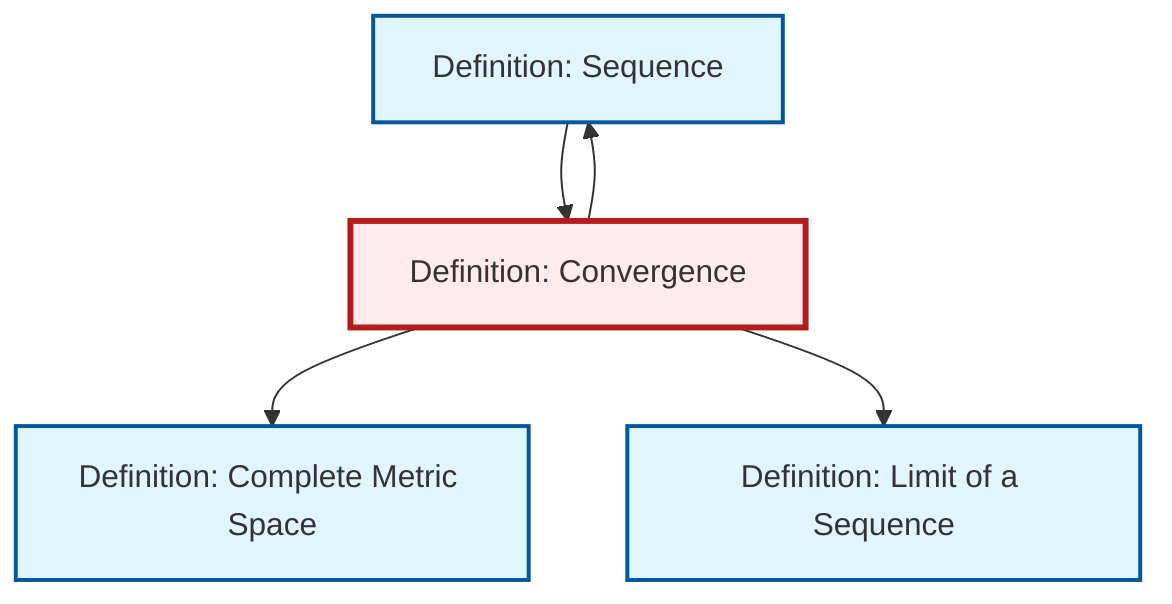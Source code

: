 graph TD
    classDef definition fill:#e1f5fe,stroke:#01579b,stroke-width:2px
    classDef theorem fill:#f3e5f5,stroke:#4a148c,stroke-width:2px
    classDef axiom fill:#fff3e0,stroke:#e65100,stroke-width:2px
    classDef example fill:#e8f5e9,stroke:#1b5e20,stroke-width:2px
    classDef current fill:#ffebee,stroke:#b71c1c,stroke-width:3px
    def-sequence["Definition: Sequence"]:::definition
    def-convergence["Definition: Convergence"]:::definition
    def-complete-metric-space["Definition: Complete Metric Space"]:::definition
    def-limit["Definition: Limit of a Sequence"]:::definition
    def-convergence --> def-complete-metric-space
    def-convergence --> def-sequence
    def-convergence --> def-limit
    def-sequence --> def-convergence
    class def-convergence current